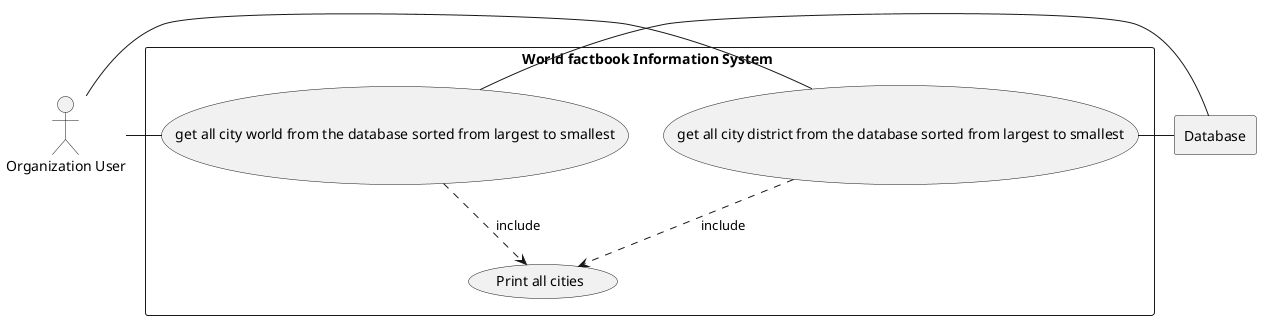 @startuml

actor user as "Organization User"

rectangle Database

rectangle "World factbook Information System " {
   usecase UC1 as "get all city district from the database sorted from largest to smallest"
   usecase UC2 as "get all city world from the database sorted from largest to smallest"

    usecase UCa as "Print all cities"

    user - UC1
    UC1 ..> UCa : include
    UC1 - Database
    user - UC2
    UC2 ..> UCa : include
    UC2 - Database

}

@enduml